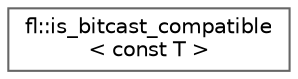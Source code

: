 digraph "Graphical Class Hierarchy"
{
 // INTERACTIVE_SVG=YES
 // LATEX_PDF_SIZE
  bgcolor="transparent";
  edge [fontname=Helvetica,fontsize=10,labelfontname=Helvetica,labelfontsize=10];
  node [fontname=Helvetica,fontsize=10,shape=box,height=0.2,width=0.4];
  rankdir="LR";
  Node0 [id="Node000000",label="fl::is_bitcast_compatible\l\< const T \>",height=0.2,width=0.4,color="grey40", fillcolor="white", style="filled",URL="$d1/d85/structfl_1_1is__bitcast__compatible_3_01const_01_t_01_4.html",tooltip=" "];
}
